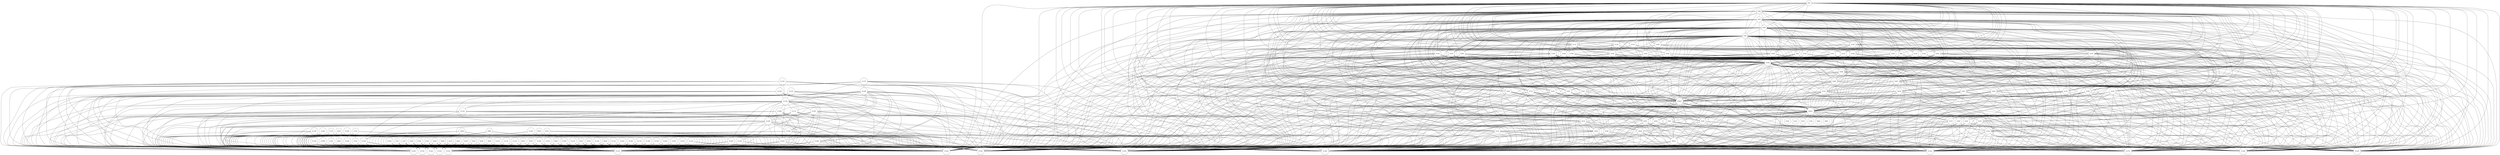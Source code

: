 graph ig {
    node [shape = circle];
    N1R2;
    N2R2;
    N3R7;
    N4R6;
    N5R5;
    N6R4;
    N7R3;
    N8R2;
    N9R2;
    N10R2;
    N11R2;
    N12R2;
    N13R8;
    N14R2;
    N15R2;
    N17R2;
    N16R8;
    N19R2;
    N18R2;
    N21R2;
    N20R8;
    N23R2;
    N22R2;
    N25R2;
    N24R8;
    N27R2;
    N26R2;
    N29R2;
    N28R8;
    N31R2;
    N30R2;
    N34R2;
    N35R2;
    N32R9;
    N33R8;
    N38R2;
    N39R2;
    N36R8;
    N37R2;
    N42R2;
    N43R2;
    N40R2;
    N41R8;
    N46R2;
    N47R2;
    N44R2;
    N45R2;
    N51R2;
    N50R2;
    N49R10;
    N48R11;
    N55R2;
    N54R8;
    N53R2;
    N52R2;
    N59R2;
    N58R2;
    N57R2;
    N56R2;
    N63R2;
    N62R2;
    N61R2;
    N60R8;
    N68R1;
    N69R1;
    N70R1;
    N71R1;
    N64R2;
    N65R8;
    N66R12;
    N67R1;
    N76R2;
    N77R3;
    N78R2;
    N79R2;
    N72R1;
    N73R2;
    N74R3;
    N75R2;
    N85R2;
    N84R2;
    N87R2;
    N86R3;
    N81R2;
    N80R2;
    N83R2;
    N82R3;
    N93R2;
    N92R2;
    N95R2;
    N94R3;
    N89R2;
    N88R2;
    N91R2;
    N90R3;
    N102R2;
    N103R2;
    N100R2;
    N101R2;
    N98R2;
    N99R3;
    N96R2;
    N97R2;
    N110R2;
    N111R2;
    N108R2;
    N109R3;
    N106R2;
    N107R2;
    N104R3;
    N105R2;
    N119R2;
    N118R2;
    N117R2;
    N116R2;
    N115R2;
    N114R2;
    N113R3;
    N112R2;
    N127R2;
    N126R3;
    N125R2;
    N124R2;
    N123R3;
    N122R4;
    N121R2;
    N120R3;
    N137R2;
    N136R2;
    N139R2;
    N138R2;
    N141R2;
    N140R2;
    N143R1;
    N142R2;
    N129R2;
    N128R5;
    N131R2;
    N130R5;
    N133R2;
    N132R6;
    N135R6;
    N134R7;
    N152R1;
    N153R1;
    N154R1;
    N155R1;
    N156R1;
    N144R1;
    N145R1;
    N146R1;
    N147R1;
    N148R1;
    N149R1;
    N150R1;
    N151R1;
    N1R2 -- N144R1;
    N1R2 -- N151R1;
    N1R2 -- N155R1;
    N1R2 -- N146R1;
    N1R2 -- N150R1;
    N1R2 -- N149R1;
    N1R2 -- N156R1;
    N1R2 -- N154R1;
    N1R2 -- N153R1;
    N1R2 -- N152R1;
    N2R2 -- N144R1;
    N2R2 -- N151R1;
    N2R2 -- N155R1;
    N2R2 -- N146R1;
    N2R2 -- N150R1;
    N2R2 -- N149R1;
    N2R2 -- N156R1;
    N2R2 -- N154R1;
    N2R2 -- N153R1;
    N2R2 -- N152R1;
    N3R7 -- N7R3;
    N3R7 -- N6R4;
    N3R7 -- N5R5;
    N3R7 -- N4R6;
    N3R7 -- N150R1;
    N3R7 -- N149R1;
    N3R7 -- N9R2;
    N3R7 -- N8R2;
    N3R7 -- N148R1;
    N3R7 -- N147R1;
    N3R7 -- N146R1;
    N3R7 -- N145R1;
    N3R7 -- N144R1;
    N3R7 -- N143R1;
    N3R7 -- N10R2;
    N3R7 -- N11R2;
    N3R7 -- N12R2;
    N3R7 -- N13R8;
    N3R7 -- N14R2;
    N3R7 -- N15R2;
    N3R7 -- N17R2;
    N3R7 -- N16R8;
    N3R7 -- N19R2;
    N3R7 -- N18R2;
    N3R7 -- N21R2;
    N3R7 -- N20R8;
    N3R7 -- N23R2;
    N3R7 -- N22R2;
    N3R7 -- N25R2;
    N3R7 -- N24R8;
    N3R7 -- N27R2;
    N3R7 -- N26R2;
    N3R7 -- N29R2;
    N3R7 -- N28R8;
    N3R7 -- N31R2;
    N3R7 -- N30R2;
    N3R7 -- N34R2;
    N3R7 -- N35R2;
    N3R7 -- N32R9;
    N3R7 -- N33R8;
    N3R7 -- N38R2;
    N3R7 -- N39R2;
    N3R7 -- N36R8;
    N3R7 -- N37R2;
    N3R7 -- N42R2;
    N3R7 -- N43R2;
    N3R7 -- N40R2;
    N3R7 -- N41R8;
    N3R7 -- N46R2;
    N3R7 -- N47R2;
    N3R7 -- N44R2;
    N3R7 -- N45R2;
    N3R7 -- N51R2;
    N3R7 -- N50R2;
    N3R7 -- N49R10;
    N3R7 -- N48R11;
    N3R7 -- N55R2;
    N3R7 -- N54R8;
    N3R7 -- N53R2;
    N3R7 -- N52R2;
    N3R7 -- N59R2;
    N3R7 -- N58R2;
    N3R7 -- N57R2;
    N3R7 -- N56R2;
    N3R7 -- N63R2;
    N3R7 -- N62R2;
    N3R7 -- N61R2;
    N3R7 -- N60R8;
    N3R7 -- N64R2;
    N3R7 -- N65R8;
    N3R7 -- N66R12;
    N4R6 -- N7R3;
    N4R6 -- N6R4;
    N4R6 -- N5R5;
    N4R6 -- N150R1;
    N4R6 -- N149R1;
    N4R6 -- N9R2;
    N4R6 -- N8R2;
    N4R6 -- N148R1;
    N4R6 -- N147R1;
    N4R6 -- N146R1;
    N4R6 -- N145R1;
    N4R6 -- N144R1;
    N4R6 -- N143R1;
    N4R6 -- N10R2;
    N4R6 -- N11R2;
    N4R6 -- N12R2;
    N4R6 -- N13R8;
    N4R6 -- N14R2;
    N4R6 -- N15R2;
    N4R6 -- N17R2;
    N4R6 -- N16R8;
    N4R6 -- N19R2;
    N4R6 -- N18R2;
    N4R6 -- N21R2;
    N4R6 -- N20R8;
    N4R6 -- N23R2;
    N4R6 -- N22R2;
    N4R6 -- N25R2;
    N4R6 -- N24R8;
    N4R6 -- N27R2;
    N4R6 -- N26R2;
    N4R6 -- N29R2;
    N4R6 -- N28R8;
    N4R6 -- N31R2;
    N4R6 -- N30R2;
    N4R6 -- N34R2;
    N4R6 -- N35R2;
    N4R6 -- N32R9;
    N4R6 -- N33R8;
    N4R6 -- N38R2;
    N4R6 -- N39R2;
    N4R6 -- N36R8;
    N4R6 -- N37R2;
    N4R6 -- N42R2;
    N4R6 -- N43R2;
    N4R6 -- N40R2;
    N4R6 -- N41R8;
    N4R6 -- N46R2;
    N4R6 -- N47R2;
    N4R6 -- N44R2;
    N4R6 -- N45R2;
    N4R6 -- N51R2;
    N4R6 -- N50R2;
    N4R6 -- N49R10;
    N4R6 -- N48R11;
    N4R6 -- N55R2;
    N4R6 -- N54R8;
    N4R6 -- N53R2;
    N4R6 -- N52R2;
    N4R6 -- N59R2;
    N4R6 -- N58R2;
    N4R6 -- N57R2;
    N4R6 -- N56R2;
    N4R6 -- N63R2;
    N4R6 -- N62R2;
    N4R6 -- N61R2;
    N4R6 -- N60R8;
    N4R6 -- N64R2;
    N4R6 -- N65R8;
    N4R6 -- N66R12;
    N5R5 -- N7R3;
    N5R5 -- N6R4;
    N5R5 -- N150R1;
    N5R5 -- N149R1;
    N5R5 -- N9R2;
    N5R5 -- N8R2;
    N5R5 -- N148R1;
    N5R5 -- N147R1;
    N5R5 -- N146R1;
    N5R5 -- N145R1;
    N5R5 -- N144R1;
    N5R5 -- N143R1;
    N5R5 -- N10R2;
    N5R5 -- N11R2;
    N5R5 -- N12R2;
    N5R5 -- N13R8;
    N5R5 -- N14R2;
    N5R5 -- N15R2;
    N5R5 -- N17R2;
    N5R5 -- N16R8;
    N5R5 -- N19R2;
    N5R5 -- N18R2;
    N5R5 -- N21R2;
    N5R5 -- N20R8;
    N5R5 -- N23R2;
    N5R5 -- N22R2;
    N5R5 -- N25R2;
    N5R5 -- N24R8;
    N5R5 -- N27R2;
    N5R5 -- N26R2;
    N5R5 -- N29R2;
    N5R5 -- N28R8;
    N5R5 -- N31R2;
    N5R5 -- N30R2;
    N5R5 -- N34R2;
    N5R5 -- N35R2;
    N5R5 -- N32R9;
    N5R5 -- N33R8;
    N5R5 -- N38R2;
    N5R5 -- N39R2;
    N5R5 -- N36R8;
    N5R5 -- N37R2;
    N5R5 -- N42R2;
    N5R5 -- N43R2;
    N5R5 -- N40R2;
    N5R5 -- N41R8;
    N5R5 -- N46R2;
    N5R5 -- N47R2;
    N5R5 -- N44R2;
    N5R5 -- N45R2;
    N5R5 -- N51R2;
    N5R5 -- N50R2;
    N5R5 -- N49R10;
    N5R5 -- N48R11;
    N5R5 -- N55R2;
    N5R5 -- N54R8;
    N5R5 -- N53R2;
    N5R5 -- N52R2;
    N5R5 -- N59R2;
    N5R5 -- N58R2;
    N5R5 -- N57R2;
    N5R5 -- N56R2;
    N5R5 -- N63R2;
    N5R5 -- N62R2;
    N5R5 -- N61R2;
    N5R5 -- N60R8;
    N5R5 -- N64R2;
    N5R5 -- N65R8;
    N5R5 -- N66R12;
    N6R4 -- N7R3;
    N6R4 -- N150R1;
    N6R4 -- N149R1;
    N6R4 -- N9R2;
    N6R4 -- N8R2;
    N6R4 -- N148R1;
    N6R4 -- N147R1;
    N6R4 -- N146R1;
    N6R4 -- N145R1;
    N6R4 -- N144R1;
    N6R4 -- N143R1;
    N6R4 -- N10R2;
    N6R4 -- N11R2;
    N6R4 -- N12R2;
    N6R4 -- N13R8;
    N6R4 -- N14R2;
    N6R4 -- N15R2;
    N6R4 -- N17R2;
    N6R4 -- N16R8;
    N6R4 -- N19R2;
    N6R4 -- N18R2;
    N6R4 -- N21R2;
    N6R4 -- N20R8;
    N6R4 -- N23R2;
    N6R4 -- N22R2;
    N6R4 -- N25R2;
    N6R4 -- N24R8;
    N6R4 -- N27R2;
    N6R4 -- N26R2;
    N6R4 -- N29R2;
    N6R4 -- N28R8;
    N6R4 -- N31R2;
    N6R4 -- N30R2;
    N6R4 -- N34R2;
    N6R4 -- N35R2;
    N6R4 -- N32R9;
    N6R4 -- N33R8;
    N6R4 -- N38R2;
    N6R4 -- N39R2;
    N6R4 -- N36R8;
    N6R4 -- N37R2;
    N6R4 -- N42R2;
    N6R4 -- N43R2;
    N6R4 -- N40R2;
    N6R4 -- N41R8;
    N6R4 -- N46R2;
    N6R4 -- N47R2;
    N6R4 -- N44R2;
    N6R4 -- N45R2;
    N6R4 -- N51R2;
    N6R4 -- N50R2;
    N6R4 -- N49R10;
    N6R4 -- N48R11;
    N6R4 -- N55R2;
    N6R4 -- N54R8;
    N6R4 -- N53R2;
    N6R4 -- N52R2;
    N6R4 -- N59R2;
    N6R4 -- N58R2;
    N6R4 -- N57R2;
    N6R4 -- N56R2;
    N6R4 -- N63R2;
    N6R4 -- N62R2;
    N6R4 -- N61R2;
    N6R4 -- N60R8;
    N6R4 -- N64R2;
    N6R4 -- N65R8;
    N6R4 -- N66R12;
    N7R3 -- N150R1;
    N7R3 -- N149R1;
    N7R3 -- N9R2;
    N7R3 -- N8R2;
    N7R3 -- N148R1;
    N7R3 -- N147R1;
    N7R3 -- N146R1;
    N7R3 -- N145R1;
    N7R3 -- N144R1;
    N7R3 -- N143R1;
    N7R3 -- N10R2;
    N7R3 -- N11R2;
    N7R3 -- N12R2;
    N7R3 -- N13R8;
    N7R3 -- N14R2;
    N7R3 -- N15R2;
    N7R3 -- N17R2;
    N7R3 -- N16R8;
    N7R3 -- N19R2;
    N7R3 -- N18R2;
    N7R3 -- N21R2;
    N7R3 -- N20R8;
    N7R3 -- N23R2;
    N7R3 -- N22R2;
    N7R3 -- N25R2;
    N7R3 -- N24R8;
    N7R3 -- N27R2;
    N7R3 -- N26R2;
    N7R3 -- N29R2;
    N7R3 -- N28R8;
    N7R3 -- N31R2;
    N7R3 -- N30R2;
    N7R3 -- N34R2;
    N7R3 -- N35R2;
    N7R3 -- N32R9;
    N7R3 -- N33R8;
    N7R3 -- N38R2;
    N7R3 -- N39R2;
    N7R3 -- N36R8;
    N7R3 -- N37R2;
    N7R3 -- N42R2;
    N7R3 -- N43R2;
    N7R3 -- N40R2;
    N7R3 -- N41R8;
    N7R3 -- N46R2;
    N7R3 -- N47R2;
    N7R3 -- N44R2;
    N7R3 -- N45R2;
    N7R3 -- N51R2;
    N7R3 -- N50R2;
    N7R3 -- N49R10;
    N7R3 -- N48R11;
    N7R3 -- N55R2;
    N7R3 -- N54R8;
    N7R3 -- N53R2;
    N7R3 -- N52R2;
    N7R3 -- N59R2;
    N7R3 -- N58R2;
    N7R3 -- N57R2;
    N7R3 -- N56R2;
    N7R3 -- N63R2;
    N7R3 -- N62R2;
    N7R3 -- N61R2;
    N7R3 -- N60R8;
    N7R3 -- N64R2;
    N7R3 -- N65R8;
    N7R3 -- N66R12;
    N8R2 -- N150R1;
    N8R2 -- N149R1;
    N8R2 -- N148R1;
    N8R2 -- N147R1;
    N8R2 -- N146R1;
    N8R2 -- N145R1;
    N8R2 -- N144R1;
    N8R2 -- N143R1;
    N8R2 -- N32R9;
    N8R2 -- N49R10;
    N8R2 -- N48R11;
    N9R2 -- N150R1;
    N9R2 -- N149R1;
    N9R2 -- N148R1;
    N9R2 -- N147R1;
    N9R2 -- N146R1;
    N9R2 -- N145R1;
    N9R2 -- N144R1;
    N9R2 -- N143R1;
    N9R2 -- N32R9;
    N9R2 -- N49R10;
    N9R2 -- N48R11;
    N10R2 -- N144R1;
    N10R2 -- N146R1;
    N10R2 -- N143R1;
    N10R2 -- N145R1;
    N10R2 -- N147R1;
    N10R2 -- N148R1;
    N10R2 -- N150R1;
    N10R2 -- N149R1;
    N10R2 -- N32R9;
    N10R2 -- N49R10;
    N10R2 -- N48R11;
    N11R2 -- N144R1;
    N11R2 -- N146R1;
    N11R2 -- N143R1;
    N11R2 -- N145R1;
    N11R2 -- N147R1;
    N11R2 -- N148R1;
    N11R2 -- N150R1;
    N11R2 -- N149R1;
    N11R2 -- N32R9;
    N11R2 -- N49R10;
    N11R2 -- N48R11;
    N12R2 -- N144R1;
    N12R2 -- N143R1;
    N12R2 -- N146R1;
    N12R2 -- N150R1;
    N12R2 -- N149R1;
    N12R2 -- N147R1;
    N12R2 -- N145R1;
    N12R2 -- N148R1;
    N12R2 -- N13R8;
    N12R2 -- N32R9;
    N12R2 -- N49R10;
    N12R2 -- N48R11;
    N13R8 -- N144R1;
    N13R8 -- N143R1;
    N13R8 -- N146R1;
    N13R8 -- N150R1;
    N13R8 -- N149R1;
    N13R8 -- N147R1;
    N13R8 -- N145R1;
    N13R8 -- N148R1;
    N13R8 -- N32R9;
    N13R8 -- N49R10;
    N13R8 -- N48R11;
    N14R2 -- N144R1;
    N14R2 -- N143R1;
    N14R2 -- N146R1;
    N14R2 -- N150R1;
    N14R2 -- N149R1;
    N14R2 -- N147R1;
    N14R2 -- N145R1;
    N14R2 -- N148R1;
    N14R2 -- N32R9;
    N14R2 -- N49R10;
    N14R2 -- N48R11;
    N15R2 -- N144R1;
    N15R2 -- N143R1;
    N15R2 -- N146R1;
    N15R2 -- N150R1;
    N15R2 -- N149R1;
    N15R2 -- N147R1;
    N15R2 -- N145R1;
    N15R2 -- N148R1;
    N15R2 -- N32R9;
    N15R2 -- N49R10;
    N15R2 -- N48R11;
    N17R2 -- N144R1;
    N17R2 -- N143R1;
    N17R2 -- N146R1;
    N17R2 -- N150R1;
    N17R2 -- N149R1;
    N17R2 -- N147R1;
    N17R2 -- N145R1;
    N17R2 -- N148R1;
    N17R2 -- N16R8;
    N17R2 -- N32R9;
    N17R2 -- N49R10;
    N17R2 -- N48R11;
    N16R8 -- N144R1;
    N16R8 -- N143R1;
    N16R8 -- N146R1;
    N16R8 -- N150R1;
    N16R8 -- N149R1;
    N16R8 -- N147R1;
    N16R8 -- N145R1;
    N16R8 -- N148R1;
    N16R8 -- N32R9;
    N16R8 -- N49R10;
    N16R8 -- N48R11;
    N19R2 -- N144R1;
    N19R2 -- N143R1;
    N19R2 -- N146R1;
    N19R2 -- N150R1;
    N19R2 -- N149R1;
    N19R2 -- N147R1;
    N19R2 -- N145R1;
    N19R2 -- N148R1;
    N19R2 -- N32R9;
    N19R2 -- N49R10;
    N19R2 -- N48R11;
    N18R2 -- N144R1;
    N18R2 -- N143R1;
    N18R2 -- N146R1;
    N18R2 -- N150R1;
    N18R2 -- N149R1;
    N18R2 -- N147R1;
    N18R2 -- N145R1;
    N18R2 -- N148R1;
    N18R2 -- N32R9;
    N18R2 -- N49R10;
    N18R2 -- N48R11;
    N21R2 -- N144R1;
    N21R2 -- N143R1;
    N21R2 -- N146R1;
    N21R2 -- N149R1;
    N21R2 -- N147R1;
    N21R2 -- N145R1;
    N21R2 -- N148R1;
    N21R2 -- N150R1;
    N21R2 -- N20R8;
    N21R2 -- N32R9;
    N21R2 -- N49R10;
    N21R2 -- N48R11;
    N20R8 -- N144R1;
    N20R8 -- N143R1;
    N20R8 -- N146R1;
    N20R8 -- N149R1;
    N20R8 -- N147R1;
    N20R8 -- N145R1;
    N20R8 -- N148R1;
    N20R8 -- N150R1;
    N20R8 -- N32R9;
    N20R8 -- N49R10;
    N20R8 -- N48R11;
    N23R2 -- N144R1;
    N23R2 -- N143R1;
    N23R2 -- N146R1;
    N23R2 -- N149R1;
    N23R2 -- N147R1;
    N23R2 -- N145R1;
    N23R2 -- N148R1;
    N23R2 -- N150R1;
    N23R2 -- N32R9;
    N23R2 -- N49R10;
    N23R2 -- N48R11;
    N22R2 -- N144R1;
    N22R2 -- N143R1;
    N22R2 -- N146R1;
    N22R2 -- N149R1;
    N22R2 -- N147R1;
    N22R2 -- N145R1;
    N22R2 -- N148R1;
    N22R2 -- N150R1;
    N22R2 -- N32R9;
    N22R2 -- N49R10;
    N22R2 -- N48R11;
    N25R2 -- N144R1;
    N25R2 -- N143R1;
    N25R2 -- N146R1;
    N25R2 -- N147R1;
    N25R2 -- N145R1;
    N25R2 -- N148R1;
    N25R2 -- N150R1;
    N25R2 -- N149R1;
    N25R2 -- N24R8;
    N25R2 -- N32R9;
    N25R2 -- N49R10;
    N25R2 -- N48R11;
    N24R8 -- N144R1;
    N24R8 -- N143R1;
    N24R8 -- N146R1;
    N24R8 -- N147R1;
    N24R8 -- N145R1;
    N24R8 -- N148R1;
    N24R8 -- N150R1;
    N24R8 -- N149R1;
    N24R8 -- N32R9;
    N24R8 -- N49R10;
    N24R8 -- N48R11;
    N27R2 -- N144R1;
    N27R2 -- N146R1;
    N27R2 -- N143R1;
    N27R2 -- N145R1;
    N27R2 -- N147R1;
    N27R2 -- N148R1;
    N27R2 -- N150R1;
    N27R2 -- N149R1;
    N27R2 -- N32R9;
    N27R2 -- N49R10;
    N27R2 -- N48R11;
    N26R2 -- N144R1;
    N26R2 -- N146R1;
    N26R2 -- N143R1;
    N26R2 -- N145R1;
    N26R2 -- N147R1;
    N26R2 -- N148R1;
    N26R2 -- N150R1;
    N26R2 -- N149R1;
    N26R2 -- N32R9;
    N26R2 -- N49R10;
    N26R2 -- N48R11;
    N29R2 -- N144R1;
    N29R2 -- N146R1;
    N29R2 -- N143R1;
    N29R2 -- N145R1;
    N29R2 -- N147R1;
    N29R2 -- N148R1;
    N29R2 -- N150R1;
    N29R2 -- N149R1;
    N29R2 -- N28R8;
    N29R2 -- N32R9;
    N29R2 -- N49R10;
    N29R2 -- N48R11;
    N28R8 -- N144R1;
    N28R8 -- N146R1;
    N28R8 -- N143R1;
    N28R8 -- N145R1;
    N28R8 -- N147R1;
    N28R8 -- N148R1;
    N28R8 -- N150R1;
    N28R8 -- N149R1;
    N28R8 -- N32R9;
    N28R8 -- N49R10;
    N28R8 -- N48R11;
    N31R2 -- N144R1;
    N31R2 -- N146R1;
    N31R2 -- N143R1;
    N31R2 -- N145R1;
    N31R2 -- N147R1;
    N31R2 -- N148R1;
    N31R2 -- N150R1;
    N31R2 -- N149R1;
    N31R2 -- N32R9;
    N31R2 -- N49R10;
    N31R2 -- N48R11;
    N30R2 -- N144R1;
    N30R2 -- N146R1;
    N30R2 -- N143R1;
    N30R2 -- N145R1;
    N30R2 -- N147R1;
    N30R2 -- N148R1;
    N30R2 -- N150R1;
    N30R2 -- N149R1;
    N30R2 -- N32R9;
    N30R2 -- N49R10;
    N30R2 -- N48R11;
    N34R2 -- N144R1;
    N34R2 -- N146R1;
    N34R2 -- N143R1;
    N34R2 -- N145R1;
    N34R2 -- N147R1;
    N34R2 -- N148R1;
    N34R2 -- N150R1;
    N34R2 -- N149R1;
    N34R2 -- N32R9;
    N34R2 -- N33R8;
    N34R2 -- N49R10;
    N34R2 -- N48R11;
    N35R2 -- N144R1;
    N35R2 -- N146R1;
    N35R2 -- N143R1;
    N35R2 -- N145R1;
    N35R2 -- N147R1;
    N35R2 -- N148R1;
    N35R2 -- N150R1;
    N35R2 -- N149R1;
    N35R2 -- N32R9;
    N35R2 -- N49R10;
    N35R2 -- N48R11;
    N32R9 -- N144R1;
    N32R9 -- N146R1;
    N32R9 -- N143R1;
    N32R9 -- N145R1;
    N32R9 -- N147R1;
    N32R9 -- N148R1;
    N32R9 -- N150R1;
    N32R9 -- N149R1;
    N32R9 -- N33R8;
    N32R9 -- N38R2;
    N32R9 -- N39R2;
    N32R9 -- N36R8;
    N32R9 -- N37R2;
    N32R9 -- N42R2;
    N32R9 -- N43R2;
    N32R9 -- N40R2;
    N32R9 -- N41R8;
    N32R9 -- N44R2;
    N32R9 -- N51R2;
    N32R9 -- N50R2;
    N32R9 -- N49R10;
    N32R9 -- N48R11;
    N32R9 -- N55R2;
    N32R9 -- N54R8;
    N32R9 -- N53R2;
    N32R9 -- N52R2;
    N32R9 -- N59R2;
    N32R9 -- N58R2;
    N32R9 -- N57R2;
    N32R9 -- N56R2;
    N32R9 -- N63R2;
    N32R9 -- N62R2;
    N32R9 -- N61R2;
    N32R9 -- N60R8;
    N32R9 -- N64R2;
    N32R9 -- N65R8;
    N32R9 -- N66R12;
    N33R8 -- N144R1;
    N33R8 -- N146R1;
    N33R8 -- N143R1;
    N33R8 -- N145R1;
    N33R8 -- N147R1;
    N33R8 -- N148R1;
    N33R8 -- N150R1;
    N33R8 -- N149R1;
    N33R8 -- N49R10;
    N33R8 -- N48R11;
    N38R2 -- N144R1;
    N38R2 -- N146R1;
    N38R2 -- N143R1;
    N38R2 -- N145R1;
    N38R2 -- N147R1;
    N38R2 -- N148R1;
    N38R2 -- N150R1;
    N38R2 -- N149R1;
    N38R2 -- N36R8;
    N38R2 -- N49R10;
    N38R2 -- N48R11;
    N39R2 -- N144R1;
    N39R2 -- N146R1;
    N39R2 -- N143R1;
    N39R2 -- N145R1;
    N39R2 -- N147R1;
    N39R2 -- N148R1;
    N39R2 -- N150R1;
    N39R2 -- N149R1;
    N39R2 -- N49R10;
    N39R2 -- N48R11;
    N36R8 -- N144R1;
    N36R8 -- N146R1;
    N36R8 -- N143R1;
    N36R8 -- N145R1;
    N36R8 -- N147R1;
    N36R8 -- N148R1;
    N36R8 -- N150R1;
    N36R8 -- N149R1;
    N36R8 -- N37R2;
    N36R8 -- N49R10;
    N36R8 -- N48R11;
    N37R2 -- N144R1;
    N37R2 -- N146R1;
    N37R2 -- N143R1;
    N37R2 -- N145R1;
    N37R2 -- N147R1;
    N37R2 -- N148R1;
    N37R2 -- N150R1;
    N37R2 -- N149R1;
    N37R2 -- N49R10;
    N37R2 -- N48R11;
    N42R2 -- N144R1;
    N42R2 -- N146R1;
    N42R2 -- N143R1;
    N42R2 -- N145R1;
    N42R2 -- N147R1;
    N42R2 -- N148R1;
    N42R2 -- N150R1;
    N42R2 -- N149R1;
    N42R2 -- N49R10;
    N42R2 -- N48R11;
    N43R2 -- N144R1;
    N43R2 -- N146R1;
    N43R2 -- N143R1;
    N43R2 -- N145R1;
    N43R2 -- N147R1;
    N43R2 -- N148R1;
    N43R2 -- N150R1;
    N43R2 -- N149R1;
    N43R2 -- N49R10;
    N43R2 -- N48R11;
    N40R2 -- N144R1;
    N40R2 -- N146R1;
    N40R2 -- N143R1;
    N40R2 -- N145R1;
    N40R2 -- N147R1;
    N40R2 -- N148R1;
    N40R2 -- N150R1;
    N40R2 -- N149R1;
    N40R2 -- N41R8;
    N40R2 -- N49R10;
    N40R2 -- N48R11;
    N41R8 -- N144R1;
    N41R8 -- N146R1;
    N41R8 -- N143R1;
    N41R8 -- N145R1;
    N41R8 -- N147R1;
    N41R8 -- N148R1;
    N41R8 -- N150R1;
    N41R8 -- N149R1;
    N41R8 -- N49R10;
    N41R8 -- N48R11;
    N46R2 -- N144R1;
    N46R2 -- N146R1;
    N46R2 -- N143R1;
    N46R2 -- N145R1;
    N46R2 -- N147R1;
    N46R2 -- N148R1;
    N46R2 -- N150R1;
    N46R2 -- N149R1;
    N46R2 -- N49R10;
    N46R2 -- N48R11;
    N47R2 -- N144R1;
    N47R2 -- N146R1;
    N47R2 -- N143R1;
    N47R2 -- N145R1;
    N47R2 -- N147R1;
    N47R2 -- N148R1;
    N47R2 -- N150R1;
    N47R2 -- N149R1;
    N47R2 -- N49R10;
    N47R2 -- N48R11;
    N44R2 -- N144R1;
    N44R2 -- N146R1;
    N44R2 -- N143R1;
    N44R2 -- N145R1;
    N44R2 -- N147R1;
    N44R2 -- N148R1;
    N44R2 -- N150R1;
    N44R2 -- N149R1;
    N44R2 -- N49R10;
    N44R2 -- N48R11;
    N45R2 -- N144R1;
    N45R2 -- N146R1;
    N45R2 -- N143R1;
    N45R2 -- N145R1;
    N45R2 -- N147R1;
    N45R2 -- N148R1;
    N45R2 -- N150R1;
    N45R2 -- N149R1;
    N45R2 -- N49R10;
    N45R2 -- N48R11;
    N51R2 -- N144R1;
    N51R2 -- N146R1;
    N51R2 -- N143R1;
    N51R2 -- N145R1;
    N51R2 -- N147R1;
    N51R2 -- N150R1;
    N51R2 -- N149R1;
    N51R2 -- N148R1;
    N51R2 -- N49R10;
    N51R2 -- N48R11;
    N50R2 -- N144R1;
    N50R2 -- N146R1;
    N50R2 -- N143R1;
    N50R2 -- N145R1;
    N50R2 -- N147R1;
    N50R2 -- N148R1;
    N50R2 -- N150R1;
    N50R2 -- N149R1;
    N50R2 -- N49R10;
    N50R2 -- N48R11;
    N49R10 -- N144R1;
    N49R10 -- N143R1;
    N49R10 -- N146R1;
    N49R10 -- N150R1;
    N49R10 -- N149R1;
    N49R10 -- N147R1;
    N49R10 -- N145R1;
    N49R10 -- N148R1;
    N49R10 -- N48R11;
    N49R10 -- N55R2;
    N49R10 -- N54R8;
    N49R10 -- N53R2;
    N49R10 -- N52R2;
    N49R10 -- N59R2;
    N49R10 -- N58R2;
    N49R10 -- N57R2;
    N49R10 -- N56R2;
    N49R10 -- N63R2;
    N49R10 -- N62R2;
    N49R10 -- N61R2;
    N49R10 -- N60R8;
    N49R10 -- N64R2;
    N49R10 -- N65R8;
    N49R10 -- N66R12;
    N48R11 -- N144R1;
    N48R11 -- N143R1;
    N48R11 -- N146R1;
    N48R11 -- N150R1;
    N48R11 -- N149R1;
    N48R11 -- N147R1;
    N48R11 -- N145R1;
    N48R11 -- N148R1;
    N48R11 -- N55R2;
    N48R11 -- N54R8;
    N48R11 -- N53R2;
    N48R11 -- N52R2;
    N48R11 -- N59R2;
    N48R11 -- N58R2;
    N48R11 -- N57R2;
    N48R11 -- N56R2;
    N48R11 -- N63R2;
    N48R11 -- N62R2;
    N48R11 -- N61R2;
    N48R11 -- N60R8;
    N48R11 -- N64R2;
    N48R11 -- N65R8;
    N48R11 -- N66R12;
    N48R11 -- N72R1;
    N48R11 -- N67R1;
    N48R11 -- N71R1;
    N48R11 -- N70R1;
    N48R11 -- N69R1;
    N48R11 -- N68R1;
    N55R2 -- N144R1;
    N55R2 -- N143R1;
    N55R2 -- N146R1;
    N55R2 -- N147R1;
    N55R2 -- N145R1;
    N55R2 -- N150R1;
    N55R2 -- N149R1;
    N55R2 -- N148R1;
    N55R2 -- N54R8;
    N54R8 -- N144R1;
    N54R8 -- N143R1;
    N54R8 -- N146R1;
    N54R8 -- N147R1;
    N54R8 -- N145R1;
    N54R8 -- N150R1;
    N54R8 -- N149R1;
    N54R8 -- N148R1;
    N53R2 -- N144R1;
    N53R2 -- N143R1;
    N53R2 -- N146R1;
    N53R2 -- N147R1;
    N53R2 -- N145R1;
    N53R2 -- N150R1;
    N53R2 -- N149R1;
    N53R2 -- N148R1;
    N52R2 -- N144R1;
    N52R2 -- N143R1;
    N52R2 -- N146R1;
    N52R2 -- N147R1;
    N52R2 -- N145R1;
    N52R2 -- N150R1;
    N52R2 -- N149R1;
    N52R2 -- N148R1;
    N59R2 -- N144R1;
    N59R2 -- N143R1;
    N59R2 -- N146R1;
    N59R2 -- N145R1;
    N59R2 -- N150R1;
    N59R2 -- N149R1;
    N59R2 -- N147R1;
    N59R2 -- N148R1;
    N58R2 -- N144R1;
    N58R2 -- N143R1;
    N58R2 -- N146R1;
    N58R2 -- N147R1;
    N58R2 -- N145R1;
    N58R2 -- N150R1;
    N58R2 -- N149R1;
    N58R2 -- N148R1;
    N57R2 -- N144R1;
    N57R2 -- N143R1;
    N57R2 -- N146R1;
    N57R2 -- N147R1;
    N57R2 -- N145R1;
    N57R2 -- N150R1;
    N57R2 -- N149R1;
    N57R2 -- N148R1;
    N56R2 -- N144R1;
    N56R2 -- N143R1;
    N56R2 -- N146R1;
    N56R2 -- N147R1;
    N56R2 -- N145R1;
    N56R2 -- N150R1;
    N56R2 -- N149R1;
    N56R2 -- N148R1;
    N63R2 -- N144R1;
    N63R2 -- N143R1;
    N63R2 -- N146R1;
    N63R2 -- N150R1;
    N63R2 -- N149R1;
    N63R2 -- N147R1;
    N63R2 -- N145R1;
    N63R2 -- N148R1;
    N62R2 -- N144R1;
    N62R2 -- N143R1;
    N62R2 -- N146R1;
    N62R2 -- N150R1;
    N62R2 -- N149R1;
    N62R2 -- N147R1;
    N62R2 -- N145R1;
    N62R2 -- N148R1;
    N61R2 -- N144R1;
    N61R2 -- N143R1;
    N61R2 -- N146R1;
    N61R2 -- N150R1;
    N61R2 -- N149R1;
    N61R2 -- N147R1;
    N61R2 -- N145R1;
    N61R2 -- N148R1;
    N61R2 -- N60R8;
    N60R8 -- N144R1;
    N60R8 -- N143R1;
    N60R8 -- N145R1;
    N60R8 -- N146R1;
    N60R8 -- N150R1;
    N60R8 -- N149R1;
    N60R8 -- N147R1;
    N60R8 -- N148R1;
    N64R2 -- N144R1;
    N64R2 -- N143R1;
    N64R2 -- N146R1;
    N64R2 -- N150R1;
    N64R2 -- N149R1;
    N64R2 -- N147R1;
    N64R2 -- N145R1;
    N64R2 -- N148R1;
    N64R2 -- N65R8;
    N64R2 -- N66R12;
    N65R8 -- N143R1;
    N65R8 -- N144R1;
    N65R8 -- N146R1;
    N65R8 -- N150R1;
    N65R8 -- N149R1;
    N65R8 -- N147R1;
    N65R8 -- N145R1;
    N65R8 -- N148R1;
    N65R8 -- N66R12;
    N66R12 -- N144R1;
    N66R12 -- N143R1;
    N66R12 -- N146R1;
    N66R12 -- N150R1;
    N66R12 -- N149R1;
    N66R12 -- N147R1;
    N66R12 -- N145R1;
    N66R12 -- N148R1;
    N76R2 -- N144R1;
    N76R2 -- N151R1;
    N76R2 -- N155R1;
    N76R2 -- N146R1;
    N76R2 -- N150R1;
    N76R2 -- N149R1;
    N76R2 -- N156R1;
    N76R2 -- N154R1;
    N76R2 -- N153R1;
    N76R2 -- N152R1;
    N77R3 -- N78R2;
    N77R3 -- N144R1;
    N77R3 -- N151R1;
    N77R3 -- N146R1;
    N77R3 -- N150R1;
    N77R3 -- N149R1;
    N77R3 -- N156R1;
    N77R3 -- N155R1;
    N77R3 -- N154R1;
    N77R3 -- N153R1;
    N77R3 -- N152R1;
    N78R2 -- N144R1;
    N78R2 -- N151R1;
    N78R2 -- N146R1;
    N78R2 -- N150R1;
    N78R2 -- N149R1;
    N78R2 -- N156R1;
    N78R2 -- N155R1;
    N78R2 -- N154R1;
    N78R2 -- N153R1;
    N78R2 -- N152R1;
    N79R2 -- N144R1;
    N79R2 -- N151R1;
    N79R2 -- N155R1;
    N79R2 -- N146R1;
    N79R2 -- N150R1;
    N79R2 -- N149R1;
    N79R2 -- N156R1;
    N79R2 -- N154R1;
    N79R2 -- N153R1;
    N79R2 -- N152R1;
    N73R2 -- N144R1;
    N73R2 -- N151R1;
    N73R2 -- N155R1;
    N73R2 -- N146R1;
    N73R2 -- N150R1;
    N73R2 -- N149R1;
    N73R2 -- N156R1;
    N73R2 -- N154R1;
    N73R2 -- N153R1;
    N73R2 -- N152R1;
    N73R2 -- N74R3;
    N74R3 -- N152R1;
    N74R3 -- N144R1;
    N74R3 -- N151R1;
    N74R3 -- N155R1;
    N74R3 -- N146R1;
    N74R3 -- N150R1;
    N74R3 -- N149R1;
    N74R3 -- N156R1;
    N74R3 -- N153R1;
    N74R3 -- N154R1;
    N75R2 -- N152R1;
    N75R2 -- N144R1;
    N75R2 -- N151R1;
    N75R2 -- N155R1;
    N75R2 -- N146R1;
    N75R2 -- N150R1;
    N75R2 -- N149R1;
    N75R2 -- N156R1;
    N75R2 -- N153R1;
    N75R2 -- N154R1;
    N85R2 -- N152R1;
    N85R2 -- N144R1;
    N85R2 -- N151R1;
    N85R2 -- N146R1;
    N85R2 -- N150R1;
    N85R2 -- N149R1;
    N85R2 -- N153R1;
    N85R2 -- N154R1;
    N85R2 -- N155R1;
    N85R2 -- N156R1;
    N85R2 -- N86R3;
    N84R2 -- N152R1;
    N84R2 -- N144R1;
    N84R2 -- N151R1;
    N84R2 -- N146R1;
    N84R2 -- N150R1;
    N84R2 -- N149R1;
    N84R2 -- N153R1;
    N84R2 -- N154R1;
    N84R2 -- N155R1;
    N84R2 -- N156R1;
    N87R2 -- N152R1;
    N87R2 -- N144R1;
    N87R2 -- N151R1;
    N87R2 -- N146R1;
    N87R2 -- N150R1;
    N87R2 -- N149R1;
    N87R2 -- N153R1;
    N87R2 -- N154R1;
    N87R2 -- N155R1;
    N87R2 -- N156R1;
    N86R3 -- N152R1;
    N86R3 -- N144R1;
    N86R3 -- N151R1;
    N86R3 -- N146R1;
    N86R3 -- N150R1;
    N86R3 -- N149R1;
    N86R3 -- N153R1;
    N86R3 -- N154R1;
    N86R3 -- N155R1;
    N86R3 -- N156R1;
    N81R2 -- N152R1;
    N81R2 -- N144R1;
    N81R2 -- N151R1;
    N81R2 -- N146R1;
    N81R2 -- N150R1;
    N81R2 -- N149R1;
    N81R2 -- N153R1;
    N81R2 -- N154R1;
    N81R2 -- N155R1;
    N81R2 -- N156R1;
    N81R2 -- N82R3;
    N80R2 -- N152R1;
    N80R2 -- N144R1;
    N80R2 -- N151R1;
    N80R2 -- N146R1;
    N80R2 -- N150R1;
    N80R2 -- N149R1;
    N80R2 -- N153R1;
    N80R2 -- N154R1;
    N80R2 -- N155R1;
    N80R2 -- N156R1;
    N83R2 -- N152R1;
    N83R2 -- N144R1;
    N83R2 -- N151R1;
    N83R2 -- N146R1;
    N83R2 -- N150R1;
    N83R2 -- N149R1;
    N83R2 -- N153R1;
    N83R2 -- N154R1;
    N83R2 -- N155R1;
    N83R2 -- N156R1;
    N82R3 -- N152R1;
    N82R3 -- N144R1;
    N82R3 -- N151R1;
    N82R3 -- N146R1;
    N82R3 -- N150R1;
    N82R3 -- N149R1;
    N82R3 -- N153R1;
    N82R3 -- N154R1;
    N82R3 -- N155R1;
    N82R3 -- N156R1;
    N93R2 -- N144R1;
    N93R2 -- N151R1;
    N93R2 -- N146R1;
    N93R2 -- N150R1;
    N93R2 -- N149R1;
    N93R2 -- N154R1;
    N93R2 -- N152R1;
    N93R2 -- N155R1;
    N93R2 -- N156R1;
    N93R2 -- N153R1;
    N93R2 -- N94R3;
    N92R2 -- N144R1;
    N92R2 -- N151R1;
    N92R2 -- N146R1;
    N92R2 -- N150R1;
    N92R2 -- N149R1;
    N92R2 -- N154R1;
    N92R2 -- N152R1;
    N92R2 -- N155R1;
    N92R2 -- N156R1;
    N92R2 -- N153R1;
    N95R2 -- N144R1;
    N95R2 -- N151R1;
    N95R2 -- N146R1;
    N95R2 -- N150R1;
    N95R2 -- N149R1;
    N95R2 -- N154R1;
    N95R2 -- N152R1;
    N95R2 -- N155R1;
    N95R2 -- N156R1;
    N95R2 -- N153R1;
    N94R3 -- N144R1;
    N94R3 -- N151R1;
    N94R3 -- N146R1;
    N94R3 -- N150R1;
    N94R3 -- N149R1;
    N94R3 -- N154R1;
    N94R3 -- N152R1;
    N94R3 -- N155R1;
    N94R3 -- N156R1;
    N94R3 -- N153R1;
    N89R2 -- N152R1;
    N89R2 -- N144R1;
    N89R2 -- N151R1;
    N89R2 -- N146R1;
    N89R2 -- N150R1;
    N89R2 -- N149R1;
    N89R2 -- N154R1;
    N89R2 -- N155R1;
    N89R2 -- N156R1;
    N89R2 -- N153R1;
    N89R2 -- N90R3;
    N88R2 -- N152R1;
    N88R2 -- N144R1;
    N88R2 -- N151R1;
    N88R2 -- N146R1;
    N88R2 -- N150R1;
    N88R2 -- N149R1;
    N88R2 -- N154R1;
    N88R2 -- N155R1;
    N88R2 -- N156R1;
    N88R2 -- N153R1;
    N91R2 -- N152R1;
    N91R2 -- N144R1;
    N91R2 -- N151R1;
    N91R2 -- N146R1;
    N91R2 -- N150R1;
    N91R2 -- N149R1;
    N91R2 -- N154R1;
    N91R2 -- N155R1;
    N91R2 -- N156R1;
    N91R2 -- N153R1;
    N90R3 -- N152R1;
    N90R3 -- N144R1;
    N90R3 -- N151R1;
    N90R3 -- N146R1;
    N90R3 -- N150R1;
    N90R3 -- N149R1;
    N90R3 -- N154R1;
    N90R3 -- N155R1;
    N90R3 -- N156R1;
    N90R3 -- N153R1;
    N102R2 -- N144R1;
    N102R2 -- N151R1;
    N102R2 -- N146R1;
    N102R2 -- N150R1;
    N102R2 -- N149R1;
    N102R2 -- N154R1;
    N102R2 -- N152R1;
    N102R2 -- N155R1;
    N102R2 -- N156R1;
    N102R2 -- N153R1;
    N103R2 -- N144R1;
    N103R2 -- N151R1;
    N103R2 -- N146R1;
    N103R2 -- N150R1;
    N103R2 -- N149R1;
    N103R2 -- N154R1;
    N103R2 -- N152R1;
    N103R2 -- N155R1;
    N103R2 -- N156R1;
    N103R2 -- N153R1;
    N103R2 -- N104R3;
    N100R2 -- N144R1;
    N100R2 -- N151R1;
    N100R2 -- N146R1;
    N100R2 -- N150R1;
    N100R2 -- N149R1;
    N100R2 -- N154R1;
    N100R2 -- N152R1;
    N100R2 -- N155R1;
    N100R2 -- N156R1;
    N100R2 -- N153R1;
    N101R2 -- N144R1;
    N101R2 -- N151R1;
    N101R2 -- N146R1;
    N101R2 -- N150R1;
    N101R2 -- N149R1;
    N101R2 -- N154R1;
    N101R2 -- N152R1;
    N101R2 -- N155R1;
    N101R2 -- N156R1;
    N101R2 -- N153R1;
    N98R2 -- N144R1;
    N98R2 -- N151R1;
    N98R2 -- N146R1;
    N98R2 -- N150R1;
    N98R2 -- N149R1;
    N98R2 -- N154R1;
    N98R2 -- N152R1;
    N98R2 -- N155R1;
    N98R2 -- N156R1;
    N98R2 -- N153R1;
    N98R2 -- N99R3;
    N99R3 -- N144R1;
    N99R3 -- N151R1;
    N99R3 -- N146R1;
    N99R3 -- N150R1;
    N99R3 -- N149R1;
    N99R3 -- N154R1;
    N99R3 -- N152R1;
    N99R3 -- N155R1;
    N99R3 -- N156R1;
    N99R3 -- N153R1;
    N96R2 -- N144R1;
    N96R2 -- N151R1;
    N96R2 -- N146R1;
    N96R2 -- N150R1;
    N96R2 -- N149R1;
    N96R2 -- N154R1;
    N96R2 -- N152R1;
    N96R2 -- N155R1;
    N96R2 -- N156R1;
    N96R2 -- N153R1;
    N97R2 -- N144R1;
    N97R2 -- N151R1;
    N97R2 -- N146R1;
    N97R2 -- N150R1;
    N97R2 -- N149R1;
    N97R2 -- N154R1;
    N97R2 -- N152R1;
    N97R2 -- N155R1;
    N97R2 -- N156R1;
    N97R2 -- N153R1;
    N110R2 -- N144R1;
    N110R2 -- N151R1;
    N110R2 -- N146R1;
    N110R2 -- N150R1;
    N110R2 -- N149R1;
    N110R2 -- N154R1;
    N110R2 -- N152R1;
    N110R2 -- N155R1;
    N110R2 -- N156R1;
    N110R2 -- N153R1;
    N111R2 -- N144R1;
    N111R2 -- N151R1;
    N111R2 -- N146R1;
    N111R2 -- N150R1;
    N111R2 -- N149R1;
    N111R2 -- N154R1;
    N111R2 -- N152R1;
    N111R2 -- N155R1;
    N111R2 -- N156R1;
    N111R2 -- N153R1;
    N108R2 -- N144R1;
    N108R2 -- N151R1;
    N108R2 -- N146R1;
    N108R2 -- N150R1;
    N108R2 -- N149R1;
    N108R2 -- N154R1;
    N108R2 -- N152R1;
    N108R2 -- N155R1;
    N108R2 -- N156R1;
    N108R2 -- N153R1;
    N108R2 -- N109R3;
    N109R3 -- N144R1;
    N109R3 -- N151R1;
    N109R3 -- N146R1;
    N109R3 -- N150R1;
    N109R3 -- N149R1;
    N109R3 -- N154R1;
    N109R3 -- N152R1;
    N109R3 -- N155R1;
    N109R3 -- N156R1;
    N109R3 -- N153R1;
    N106R2 -- N144R1;
    N106R2 -- N151R1;
    N106R2 -- N146R1;
    N106R2 -- N150R1;
    N106R2 -- N149R1;
    N106R2 -- N154R1;
    N106R2 -- N152R1;
    N106R2 -- N155R1;
    N106R2 -- N156R1;
    N106R2 -- N153R1;
    N107R2 -- N144R1;
    N107R2 -- N151R1;
    N107R2 -- N146R1;
    N107R2 -- N150R1;
    N107R2 -- N149R1;
    N107R2 -- N154R1;
    N107R2 -- N152R1;
    N107R2 -- N155R1;
    N107R2 -- N156R1;
    N107R2 -- N153R1;
    N104R3 -- N144R1;
    N104R3 -- N151R1;
    N104R3 -- N146R1;
    N104R3 -- N150R1;
    N104R3 -- N149R1;
    N104R3 -- N154R1;
    N104R3 -- N152R1;
    N104R3 -- N155R1;
    N104R3 -- N156R1;
    N104R3 -- N153R1;
    N105R2 -- N144R1;
    N105R2 -- N151R1;
    N105R2 -- N146R1;
    N105R2 -- N150R1;
    N105R2 -- N149R1;
    N105R2 -- N154R1;
    N105R2 -- N152R1;
    N105R2 -- N155R1;
    N105R2 -- N156R1;
    N105R2 -- N153R1;
    N119R2 -- N144R1;
    N119R2 -- N151R1;
    N119R2 -- N146R1;
    N119R2 -- N150R1;
    N119R2 -- N149R1;
    N119R2 -- N154R1;
    N119R2 -- N152R1;
    N119R2 -- N155R1;
    N119R2 -- N156R1;
    N119R2 -- N153R1;
    N119R2 -- N120R3;
    N118R2 -- N144R1;
    N118R2 -- N151R1;
    N118R2 -- N146R1;
    N118R2 -- N150R1;
    N118R2 -- N149R1;
    N118R2 -- N154R1;
    N118R2 -- N152R1;
    N118R2 -- N155R1;
    N118R2 -- N156R1;
    N118R2 -- N153R1;
    N117R2 -- N144R1;
    N117R2 -- N151R1;
    N117R2 -- N146R1;
    N117R2 -- N150R1;
    N117R2 -- N149R1;
    N117R2 -- N154R1;
    N117R2 -- N152R1;
    N117R2 -- N155R1;
    N117R2 -- N156R1;
    N117R2 -- N153R1;
    N116R2 -- N144R1;
    N116R2 -- N151R1;
    N116R2 -- N146R1;
    N116R2 -- N150R1;
    N116R2 -- N149R1;
    N116R2 -- N154R1;
    N116R2 -- N152R1;
    N116R2 -- N155R1;
    N116R2 -- N156R1;
    N116R2 -- N153R1;
    N115R2 -- N144R1;
    N115R2 -- N151R1;
    N115R2 -- N146R1;
    N115R2 -- N150R1;
    N115R2 -- N149R1;
    N115R2 -- N154R1;
    N115R2 -- N152R1;
    N115R2 -- N155R1;
    N115R2 -- N156R1;
    N115R2 -- N153R1;
    N114R2 -- N144R1;
    N114R2 -- N151R1;
    N114R2 -- N146R1;
    N114R2 -- N150R1;
    N114R2 -- N149R1;
    N114R2 -- N154R1;
    N114R2 -- N152R1;
    N114R2 -- N155R1;
    N114R2 -- N156R1;
    N114R2 -- N153R1;
    N114R2 -- N113R3;
    N113R3 -- N144R1;
    N113R3 -- N151R1;
    N113R3 -- N146R1;
    N113R3 -- N150R1;
    N113R3 -- N149R1;
    N113R3 -- N154R1;
    N113R3 -- N152R1;
    N113R3 -- N155R1;
    N113R3 -- N156R1;
    N113R3 -- N153R1;
    N112R2 -- N144R1;
    N112R2 -- N151R1;
    N112R2 -- N146R1;
    N112R2 -- N150R1;
    N112R2 -- N149R1;
    N112R2 -- N154R1;
    N112R2 -- N152R1;
    N112R2 -- N155R1;
    N112R2 -- N156R1;
    N112R2 -- N153R1;
    N127R2 -- N151R1;
    N127R2 -- N146R1;
    N127R2 -- N149R1;
    N127R2 -- N144R1;
    N127R2 -- N150R1;
    N127R2 -- N154R1;
    N127R2 -- N152R1;
    N127R2 -- N155R1;
    N127R2 -- N156R1;
    N127R2 -- N153R1;
    N127R2 -- N126R3;
    N127R2 -- N122R4;
    N127R2 -- N128R5;
    N126R3 -- N151R1;
    N126R3 -- N146R1;
    N126R3 -- N150R1;
    N126R3 -- N149R1;
    N126R3 -- N144R1;
    N126R3 -- N154R1;
    N126R3 -- N152R1;
    N126R3 -- N155R1;
    N126R3 -- N156R1;
    N126R3 -- N153R1;
    N126R3 -- N122R4;
    N126R3 -- N137R2;
    N126R3 -- N136R2;
    N126R3 -- N138R2;
    N126R3 -- N129R2;
    N126R3 -- N128R5;
    N126R3 -- N131R2;
    N126R3 -- N130R5;
    N126R3 -- N133R2;
    N126R3 -- N132R6;
    N126R3 -- N135R6;
    N126R3 -- N134R7;
    N125R2 -- N151R1;
    N125R2 -- N146R1;
    N125R2 -- N150R1;
    N125R2 -- N149R1;
    N125R2 -- N144R1;
    N125R2 -- N154R1;
    N125R2 -- N152R1;
    N125R2 -- N155R1;
    N125R2 -- N156R1;
    N125R2 -- N153R1;
    N125R2 -- N122R4;
    N124R2 -- N151R1;
    N124R2 -- N146R1;
    N124R2 -- N150R1;
    N124R2 -- N149R1;
    N124R2 -- N144R1;
    N124R2 -- N154R1;
    N124R2 -- N152R1;
    N124R2 -- N155R1;
    N124R2 -- N156R1;
    N124R2 -- N153R1;
    N124R2 -- N123R3;
    N124R2 -- N122R4;
    N123R3 -- N151R1;
    N123R3 -- N146R1;
    N123R3 -- N150R1;
    N123R3 -- N149R1;
    N123R3 -- N144R1;
    N123R3 -- N154R1;
    N123R3 -- N152R1;
    N123R3 -- N155R1;
    N123R3 -- N156R1;
    N123R3 -- N153R1;
    N123R3 -- N122R4;
    N122R4 -- N144R1;
    N122R4 -- N151R1;
    N122R4 -- N146R1;
    N122R4 -- N150R1;
    N122R4 -- N149R1;
    N122R4 -- N154R1;
    N122R4 -- N152R1;
    N122R4 -- N155R1;
    N122R4 -- N156R1;
    N122R4 -- N153R1;
    N122R4 -- N137R2;
    N122R4 -- N136R2;
    N122R4 -- N138R2;
    N122R4 -- N129R2;
    N122R4 -- N128R5;
    N122R4 -- N131R2;
    N122R4 -- N130R5;
    N122R4 -- N133R2;
    N122R4 -- N132R6;
    N122R4 -- N135R6;
    N122R4 -- N134R7;
    N121R2 -- N144R1;
    N121R2 -- N151R1;
    N121R2 -- N146R1;
    N121R2 -- N150R1;
    N121R2 -- N149R1;
    N121R2 -- N154R1;
    N121R2 -- N152R1;
    N121R2 -- N155R1;
    N121R2 -- N156R1;
    N121R2 -- N153R1;
    N120R3 -- N144R1;
    N120R3 -- N151R1;
    N120R3 -- N146R1;
    N120R3 -- N150R1;
    N120R3 -- N149R1;
    N120R3 -- N154R1;
    N120R3 -- N152R1;
    N120R3 -- N155R1;
    N120R3 -- N156R1;
    N120R3 -- N153R1;
    N137R2 -- N144R1;
    N137R2 -- N146R1;
    N137R2 -- N149R1;
    N137R2 -- N150R1;
    N137R2 -- N154R1;
    N137R2 -- N151R1;
    N137R2 -- N152R1;
    N137R2 -- N155R1;
    N137R2 -- N156R1;
    N137R2 -- N153R1;
    N137R2 -- N130R5;
    N137R2 -- N134R7;
    N136R2 -- N144R1;
    N136R2 -- N146R1;
    N136R2 -- N149R1;
    N136R2 -- N150R1;
    N136R2 -- N154R1;
    N136R2 -- N151R1;
    N136R2 -- N152R1;
    N136R2 -- N155R1;
    N136R2 -- N156R1;
    N136R2 -- N153R1;
    N136R2 -- N130R5;
    N136R2 -- N135R6;
    N136R2 -- N134R7;
    N139R2 -- N152R1;
    N139R2 -- N144R1;
    N139R2 -- N151R1;
    N139R2 -- N155R1;
    N139R2 -- N146R1;
    N139R2 -- N150R1;
    N139R2 -- N149R1;
    N139R2 -- N156R1;
    N139R2 -- N153R1;
    N139R2 -- N154R1;
    N138R2 -- N144R1;
    N138R2 -- N146R1;
    N138R2 -- N149R1;
    N138R2 -- N150R1;
    N138R2 -- N154R1;
    N138R2 -- N151R1;
    N138R2 -- N152R1;
    N138R2 -- N155R1;
    N138R2 -- N156R1;
    N138R2 -- N153R1;
    N138R2 -- N130R5;
    N138R2 -- N134R7;
    N141R2 -- N152R1;
    N141R2 -- N144R1;
    N141R2 -- N151R1;
    N141R2 -- N155R1;
    N141R2 -- N146R1;
    N141R2 -- N150R1;
    N141R2 -- N149R1;
    N141R2 -- N156R1;
    N141R2 -- N153R1;
    N141R2 -- N154R1;
    N140R2 -- N152R1;
    N140R2 -- N144R1;
    N140R2 -- N151R1;
    N140R2 -- N155R1;
    N140R2 -- N146R1;
    N140R2 -- N150R1;
    N140R2 -- N149R1;
    N140R2 -- N156R1;
    N140R2 -- N153R1;
    N140R2 -- N154R1;
    N142R2 -- N152R1;
    N142R2 -- N144R1;
    N142R2 -- N151R1;
    N142R2 -- N155R1;
    N142R2 -- N146R1;
    N142R2 -- N150R1;
    N142R2 -- N149R1;
    N142R2 -- N156R1;
    N142R2 -- N153R1;
    N142R2 -- N154R1;
    N129R2 -- N151R1;
    N129R2 -- N146R1;
    N129R2 -- N149R1;
    N129R2 -- N144R1;
    N129R2 -- N150R1;
    N129R2 -- N154R1;
    N129R2 -- N152R1;
    N129R2 -- N155R1;
    N129R2 -- N156R1;
    N129R2 -- N153R1;
    N128R5 -- N151R1;
    N128R5 -- N146R1;
    N128R5 -- N149R1;
    N128R5 -- N144R1;
    N128R5 -- N150R1;
    N128R5 -- N154R1;
    N128R5 -- N152R1;
    N128R5 -- N155R1;
    N128R5 -- N156R1;
    N128R5 -- N153R1;
    N131R2 -- N151R1;
    N131R2 -- N146R1;
    N131R2 -- N144R1;
    N131R2 -- N149R1;
    N131R2 -- N150R1;
    N131R2 -- N154R1;
    N131R2 -- N152R1;
    N131R2 -- N155R1;
    N131R2 -- N156R1;
    N131R2 -- N153R1;
    N131R2 -- N130R5;
    N131R2 -- N132R6;
    N130R5 -- N151R1;
    N130R5 -- N146R1;
    N130R5 -- N149R1;
    N130R5 -- N144R1;
    N130R5 -- N150R1;
    N130R5 -- N154R1;
    N130R5 -- N152R1;
    N130R5 -- N155R1;
    N130R5 -- N156R1;
    N130R5 -- N153R1;
    N130R5 -- N133R2;
    N130R5 -- N132R6;
    N130R5 -- N135R6;
    N130R5 -- N134R7;
    N133R2 -- N151R1;
    N133R2 -- N146R1;
    N133R2 -- N144R1;
    N133R2 -- N149R1;
    N133R2 -- N150R1;
    N133R2 -- N154R1;
    N133R2 -- N152R1;
    N133R2 -- N155R1;
    N133R2 -- N156R1;
    N133R2 -- N153R1;
    N132R6 -- N151R1;
    N132R6 -- N146R1;
    N132R6 -- N144R1;
    N132R6 -- N149R1;
    N132R6 -- N150R1;
    N132R6 -- N154R1;
    N132R6 -- N152R1;
    N132R6 -- N155R1;
    N132R6 -- N156R1;
    N132R6 -- N153R1;
    N135R6 -- N151R1;
    N135R6 -- N144R1;
    N135R6 -- N146R1;
    N135R6 -- N149R1;
    N135R6 -- N150R1;
    N135R6 -- N154R1;
    N135R6 -- N152R1;
    N135R6 -- N155R1;
    N135R6 -- N156R1;
    N135R6 -- N153R1;
    N135R6 -- N134R7;
    N134R7 -- N151R1;
    N134R7 -- N146R1;
    N134R7 -- N144R1;
    N134R7 -- N149R1;
    N134R7 -- N150R1;
    N134R7 -- N154R1;
    N134R7 -- N152R1;
    N134R7 -- N155R1;
    N134R7 -- N156R1;
    N134R7 -- N153R1;
}

